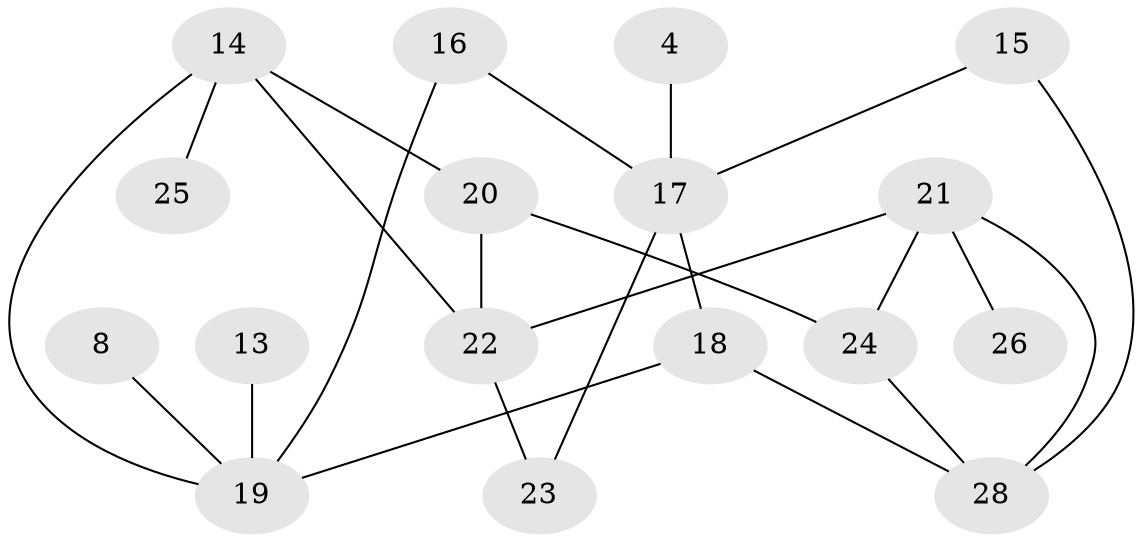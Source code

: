 // original degree distribution, {0: 0.1896551724137931, 2: 0.1896551724137931, 1: 0.25862068965517243, 5: 0.034482758620689655, 4: 0.034482758620689655, 3: 0.29310344827586204}
// Generated by graph-tools (version 1.1) at 2025/35/03/04/25 23:35:51]
// undirected, 17 vertices, 23 edges
graph export_dot {
  node [color=gray90,style=filled];
  4;
  8;
  13;
  14;
  15;
  16;
  17;
  18;
  19;
  20;
  21;
  22;
  23;
  24;
  25;
  26;
  28;
  4 -- 17 [weight=1.0];
  8 -- 19 [weight=1.0];
  13 -- 19 [weight=1.0];
  14 -- 19 [weight=1.0];
  14 -- 20 [weight=1.0];
  14 -- 22 [weight=1.0];
  14 -- 25 [weight=1.0];
  15 -- 17 [weight=1.0];
  15 -- 28 [weight=1.0];
  16 -- 17 [weight=1.0];
  16 -- 19 [weight=1.0];
  17 -- 18 [weight=1.0];
  17 -- 23 [weight=1.0];
  18 -- 19 [weight=1.0];
  18 -- 28 [weight=1.0];
  20 -- 22 [weight=1.0];
  20 -- 24 [weight=1.0];
  21 -- 22 [weight=1.0];
  21 -- 24 [weight=1.0];
  21 -- 26 [weight=1.0];
  21 -- 28 [weight=1.0];
  22 -- 23 [weight=1.0];
  24 -- 28 [weight=1.0];
}

